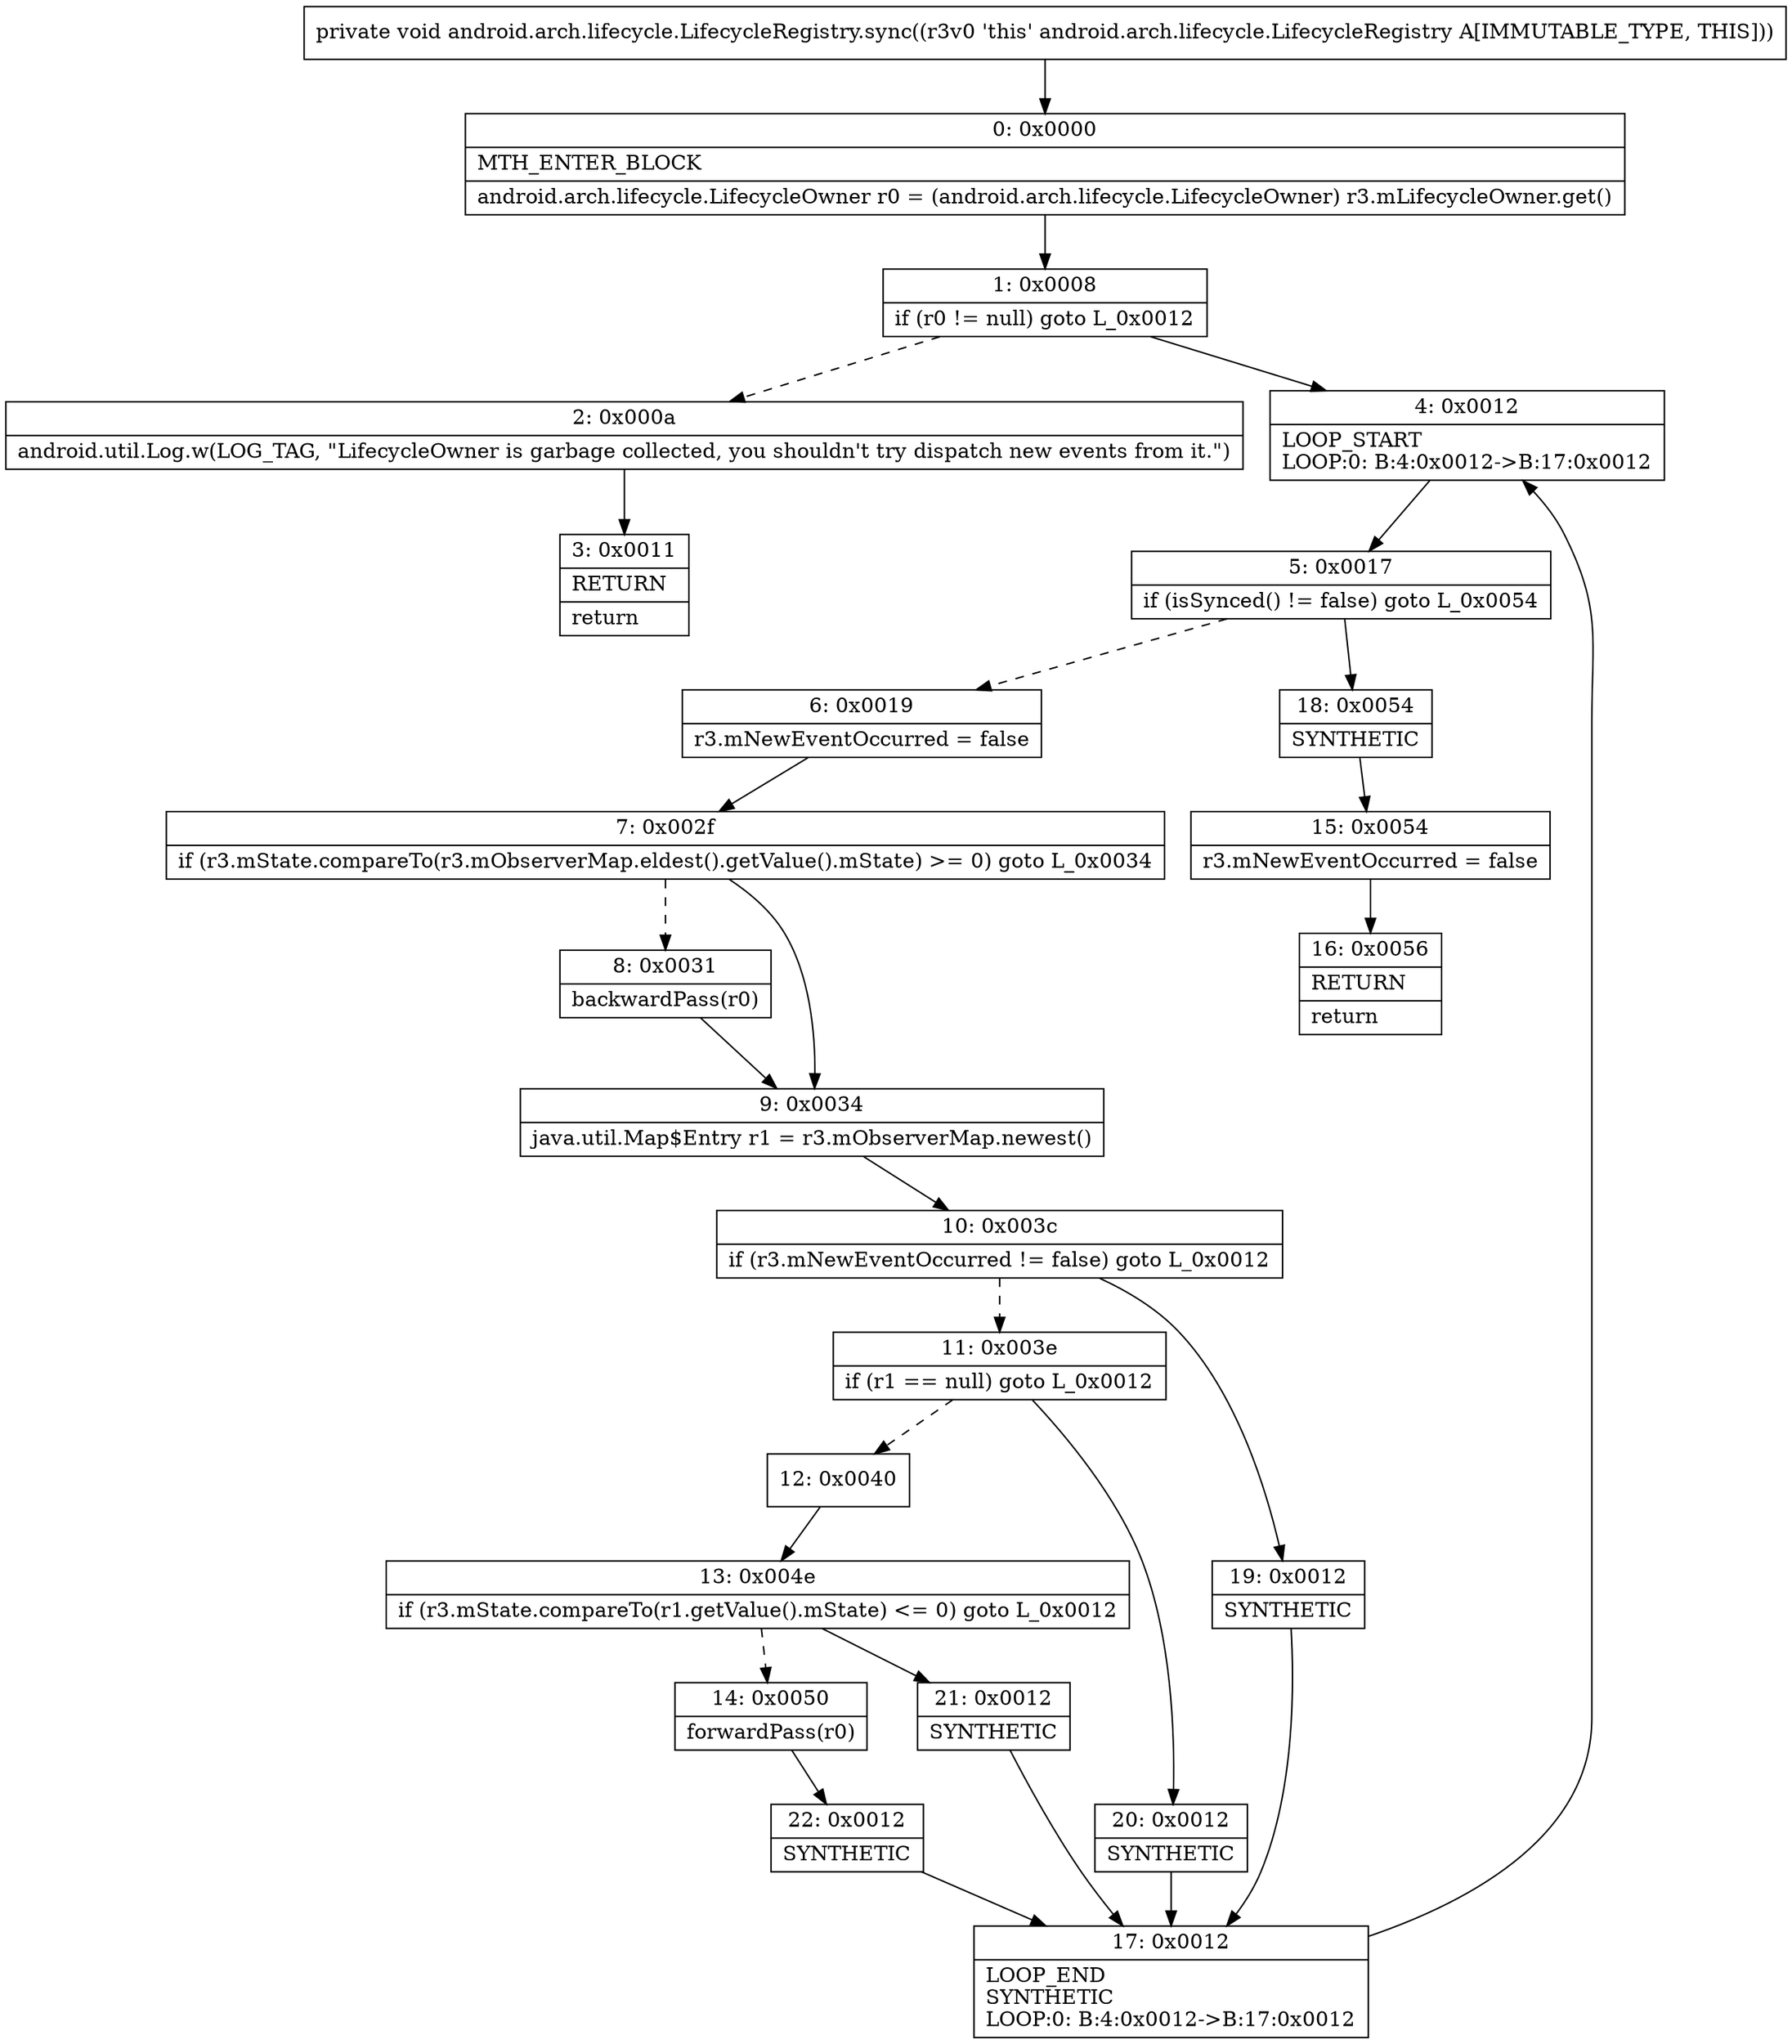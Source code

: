 digraph "CFG forandroid.arch.lifecycle.LifecycleRegistry.sync()V" {
Node_0 [shape=record,label="{0\:\ 0x0000|MTH_ENTER_BLOCK\l|android.arch.lifecycle.LifecycleOwner r0 = (android.arch.lifecycle.LifecycleOwner) r3.mLifecycleOwner.get()\l}"];
Node_1 [shape=record,label="{1\:\ 0x0008|if (r0 != null) goto L_0x0012\l}"];
Node_2 [shape=record,label="{2\:\ 0x000a|android.util.Log.w(LOG_TAG, \"LifecycleOwner is garbage collected, you shouldn't try dispatch new events from it.\")\l}"];
Node_3 [shape=record,label="{3\:\ 0x0011|RETURN\l|return\l}"];
Node_4 [shape=record,label="{4\:\ 0x0012|LOOP_START\lLOOP:0: B:4:0x0012\-\>B:17:0x0012\l}"];
Node_5 [shape=record,label="{5\:\ 0x0017|if (isSynced() != false) goto L_0x0054\l}"];
Node_6 [shape=record,label="{6\:\ 0x0019|r3.mNewEventOccurred = false\l}"];
Node_7 [shape=record,label="{7\:\ 0x002f|if (r3.mState.compareTo(r3.mObserverMap.eldest().getValue().mState) \>= 0) goto L_0x0034\l}"];
Node_8 [shape=record,label="{8\:\ 0x0031|backwardPass(r0)\l}"];
Node_9 [shape=record,label="{9\:\ 0x0034|java.util.Map$Entry r1 = r3.mObserverMap.newest()\l}"];
Node_10 [shape=record,label="{10\:\ 0x003c|if (r3.mNewEventOccurred != false) goto L_0x0012\l}"];
Node_11 [shape=record,label="{11\:\ 0x003e|if (r1 == null) goto L_0x0012\l}"];
Node_12 [shape=record,label="{12\:\ 0x0040}"];
Node_13 [shape=record,label="{13\:\ 0x004e|if (r3.mState.compareTo(r1.getValue().mState) \<= 0) goto L_0x0012\l}"];
Node_14 [shape=record,label="{14\:\ 0x0050|forwardPass(r0)\l}"];
Node_15 [shape=record,label="{15\:\ 0x0054|r3.mNewEventOccurred = false\l}"];
Node_16 [shape=record,label="{16\:\ 0x0056|RETURN\l|return\l}"];
Node_17 [shape=record,label="{17\:\ 0x0012|LOOP_END\lSYNTHETIC\lLOOP:0: B:4:0x0012\-\>B:17:0x0012\l}"];
Node_18 [shape=record,label="{18\:\ 0x0054|SYNTHETIC\l}"];
Node_19 [shape=record,label="{19\:\ 0x0012|SYNTHETIC\l}"];
Node_20 [shape=record,label="{20\:\ 0x0012|SYNTHETIC\l}"];
Node_21 [shape=record,label="{21\:\ 0x0012|SYNTHETIC\l}"];
Node_22 [shape=record,label="{22\:\ 0x0012|SYNTHETIC\l}"];
MethodNode[shape=record,label="{private void android.arch.lifecycle.LifecycleRegistry.sync((r3v0 'this' android.arch.lifecycle.LifecycleRegistry A[IMMUTABLE_TYPE, THIS])) }"];
MethodNode -> Node_0;
Node_0 -> Node_1;
Node_1 -> Node_2[style=dashed];
Node_1 -> Node_4;
Node_2 -> Node_3;
Node_4 -> Node_5;
Node_5 -> Node_6[style=dashed];
Node_5 -> Node_18;
Node_6 -> Node_7;
Node_7 -> Node_8[style=dashed];
Node_7 -> Node_9;
Node_8 -> Node_9;
Node_9 -> Node_10;
Node_10 -> Node_11[style=dashed];
Node_10 -> Node_19;
Node_11 -> Node_12[style=dashed];
Node_11 -> Node_20;
Node_12 -> Node_13;
Node_13 -> Node_14[style=dashed];
Node_13 -> Node_21;
Node_14 -> Node_22;
Node_15 -> Node_16;
Node_17 -> Node_4;
Node_18 -> Node_15;
Node_19 -> Node_17;
Node_20 -> Node_17;
Node_21 -> Node_17;
Node_22 -> Node_17;
}

